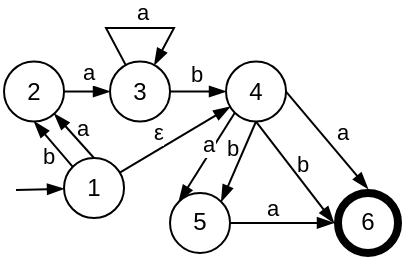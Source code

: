 <mxfile version="22.0.0" type="device">
  <diagram name="Страница — 1" id="OFkjJMPrs0O_vb34kiXz">
    <mxGraphModel dx="-806" dy="780" grid="0" gridSize="10" guides="1" tooltips="1" connect="1" arrows="1" fold="1" page="0" pageScale="1" pageWidth="827" pageHeight="1169" math="0" shadow="0">
      <root>
        <mxCell id="0" />
        <mxCell id="1" parent="0" />
        <mxCell id="RB9qQkZ6Mr-YbvBWjPKB-63" style="edgeStyle=none;shape=connector;rounded=0;orthogonalLoop=1;jettySize=auto;html=1;labelBackgroundColor=none;strokeColor=#000000;align=center;verticalAlign=middle;fontFamily=Helvetica;fontSize=11;fontColor=#000000;endArrow=blockThin;endFill=1;exitX=0.5;exitY=0;exitDx=0;exitDy=0;" parent="1" source="RB9qQkZ6Mr-YbvBWjPKB-65" target="RB9qQkZ6Mr-YbvBWjPKB-66" edge="1">
          <mxGeometry relative="1" as="geometry" />
        </mxCell>
        <mxCell id="RB9qQkZ6Mr-YbvBWjPKB-64" value="a" style="edgeLabel;html=1;align=center;verticalAlign=middle;resizable=0;points=[];fontSize=11;fontFamily=Helvetica;fontColor=#000000;labelBackgroundColor=none;" parent="RB9qQkZ6Mr-YbvBWjPKB-63" vertex="1" connectable="0">
          <mxGeometry x="0.063" y="-1" relative="1" as="geometry">
            <mxPoint x="4" y="-3" as="offset" />
          </mxGeometry>
        </mxCell>
        <mxCell id="RB9qQkZ6Mr-YbvBWjPKB-65" value="1" style="ellipse;whiteSpace=wrap;html=1;fontColor=#000000;strokeColor=#000000;fillColor=none;" parent="1" vertex="1">
          <mxGeometry x="1704.01" y="192.0" width="30" height="30" as="geometry" />
        </mxCell>
        <mxCell id="RB9qQkZ6Mr-YbvBWjPKB-66" value="2" style="ellipse;whiteSpace=wrap;html=1;fontColor=#000000;strokeColor=#000000;strokeWidth=1;perimeterSpacing=0;fillColor=none;" parent="1" vertex="1">
          <mxGeometry x="1674.01" y="143.76" width="30" height="30" as="geometry" />
        </mxCell>
        <mxCell id="RB9qQkZ6Mr-YbvBWjPKB-67" style="edgeStyle=none;shape=connector;rounded=0;orthogonalLoop=1;jettySize=auto;html=1;labelBackgroundColor=none;strokeColor=#000000;align=center;verticalAlign=middle;fontFamily=Helvetica;fontSize=11;fontColor=#000000;endArrow=blockThin;endFill=1;exitX=0;exitY=0;exitDx=0;exitDy=0;entryX=0.5;entryY=1;entryDx=0;entryDy=0;" parent="1" source="RB9qQkZ6Mr-YbvBWjPKB-65" target="RB9qQkZ6Mr-YbvBWjPKB-66" edge="1">
          <mxGeometry relative="1" as="geometry">
            <mxPoint x="1635.4" y="195.37" as="sourcePoint" />
            <mxPoint x="1684.4" y="195.37" as="targetPoint" />
          </mxGeometry>
        </mxCell>
        <mxCell id="RB9qQkZ6Mr-YbvBWjPKB-68" value="b" style="edgeLabel;html=1;align=center;verticalAlign=middle;resizable=0;points=[];fontSize=11;fontFamily=Helvetica;fontColor=#000000;labelBackgroundColor=none;" parent="RB9qQkZ6Mr-YbvBWjPKB-67" vertex="1" connectable="0">
          <mxGeometry x="0.063" y="-1" relative="1" as="geometry">
            <mxPoint x="-3" y="7" as="offset" />
          </mxGeometry>
        </mxCell>
        <mxCell id="RB9qQkZ6Mr-YbvBWjPKB-69" style="edgeStyle=none;shape=connector;rounded=0;orthogonalLoop=1;jettySize=auto;html=1;labelBackgroundColor=none;strokeColor=#000000;align=center;verticalAlign=middle;fontFamily=Helvetica;fontSize=11;fontColor=#000000;endArrow=blockThin;endFill=1;" parent="1" source="RB9qQkZ6Mr-YbvBWjPKB-66" target="RB9qQkZ6Mr-YbvBWjPKB-73" edge="1">
          <mxGeometry relative="1" as="geometry">
            <mxPoint x="1767.01" y="158.76" as="sourcePoint" />
            <mxPoint x="1810.01" y="196.54" as="targetPoint" />
          </mxGeometry>
        </mxCell>
        <mxCell id="RB9qQkZ6Mr-YbvBWjPKB-70" value="a" style="edgeLabel;html=1;align=center;verticalAlign=middle;resizable=0;points=[];fontSize=11;fontFamily=Helvetica;fontColor=#000000;" parent="RB9qQkZ6Mr-YbvBWjPKB-69" vertex="1" connectable="0">
          <mxGeometry x="-0.107" y="2" relative="1" as="geometry">
            <mxPoint x="1" y="-8" as="offset" />
          </mxGeometry>
        </mxCell>
        <mxCell id="RB9qQkZ6Mr-YbvBWjPKB-71" style="edgeStyle=none;shape=connector;rounded=0;orthogonalLoop=1;jettySize=auto;html=1;labelBackgroundColor=none;strokeColor=#000000;align=center;verticalAlign=middle;fontFamily=Helvetica;fontSize=11;fontColor=#000000;endArrow=blockThin;endFill=1;" parent="1" source="RB9qQkZ6Mr-YbvBWjPKB-73" target="RB9qQkZ6Mr-YbvBWjPKB-78" edge="1">
          <mxGeometry relative="1" as="geometry" />
        </mxCell>
        <mxCell id="RB9qQkZ6Mr-YbvBWjPKB-72" value="b" style="edgeLabel;html=1;align=center;verticalAlign=middle;resizable=0;points=[];fontSize=11;fontFamily=Helvetica;fontColor=#000000;labelBackgroundColor=none;" parent="RB9qQkZ6Mr-YbvBWjPKB-71" vertex="1" connectable="0">
          <mxGeometry x="-0.052" relative="1" as="geometry">
            <mxPoint x="-1" y="-9" as="offset" />
          </mxGeometry>
        </mxCell>
        <mxCell id="RB9qQkZ6Mr-YbvBWjPKB-73" value="3" style="ellipse;whiteSpace=wrap;html=1;fontColor=#000000;strokeColor=#000000;fillColor=none;" parent="1" vertex="1">
          <mxGeometry x="1727.01" y="143.76" width="30" height="30" as="geometry" />
        </mxCell>
        <mxCell id="RB9qQkZ6Mr-YbvBWjPKB-74" style="edgeStyle=none;shape=connector;rounded=0;orthogonalLoop=1;jettySize=auto;html=1;labelBackgroundColor=none;strokeColor=#000000;align=center;verticalAlign=middle;fontFamily=Helvetica;fontSize=11;fontColor=#000000;endArrow=blockThin;endFill=1;" parent="1" source="RB9qQkZ6Mr-YbvBWjPKB-73" target="RB9qQkZ6Mr-YbvBWjPKB-73" edge="1">
          <mxGeometry relative="1" as="geometry">
            <mxPoint x="1734.01" y="201.54" as="sourcePoint" />
            <mxPoint x="1760.01" y="201.54" as="targetPoint" />
            <Array as="points">
              <mxPoint x="1725.01" y="127.0" />
              <mxPoint x="1759.01" y="127.0" />
            </Array>
          </mxGeometry>
        </mxCell>
        <mxCell id="RB9qQkZ6Mr-YbvBWjPKB-75" value="a" style="edgeLabel;html=1;align=center;verticalAlign=middle;resizable=0;points=[];fontSize=11;fontFamily=Helvetica;fontColor=#000000;" parent="RB9qQkZ6Mr-YbvBWjPKB-74" vertex="1" connectable="0">
          <mxGeometry x="-0.107" y="2" relative="1" as="geometry">
            <mxPoint x="5" y="-6" as="offset" />
          </mxGeometry>
        </mxCell>
        <mxCell id="RB9qQkZ6Mr-YbvBWjPKB-76" style="edgeStyle=none;shape=connector;rounded=0;orthogonalLoop=1;jettySize=auto;html=1;labelBackgroundColor=none;strokeColor=#000000;align=center;verticalAlign=middle;fontFamily=Helvetica;fontSize=11;fontColor=#000000;endArrow=blockThin;endFill=1;" parent="1" source="RB9qQkZ6Mr-YbvBWjPKB-65" target="RB9qQkZ6Mr-YbvBWjPKB-78" edge="1">
          <mxGeometry relative="1" as="geometry">
            <mxPoint x="1640.01" y="244.01" as="sourcePoint" />
            <mxPoint x="1805.01" y="246.01" as="targetPoint" />
          </mxGeometry>
        </mxCell>
        <mxCell id="RB9qQkZ6Mr-YbvBWjPKB-77" value="ε" style="edgeLabel;html=1;align=center;verticalAlign=middle;resizable=0;points=[];fontSize=11;fontFamily=Helvetica;fontColor=#000000;" parent="RB9qQkZ6Mr-YbvBWjPKB-76" vertex="1" connectable="0">
          <mxGeometry x="0.063" y="-1" relative="1" as="geometry">
            <mxPoint x="-11" y="-4" as="offset" />
          </mxGeometry>
        </mxCell>
        <mxCell id="RB9qQkZ6Mr-YbvBWjPKB-78" value="4" style="ellipse;whiteSpace=wrap;html=1;fontColor=#000000;strokeColor=#000000;strokeWidth=1;perimeterSpacing=0;fillColor=none;" parent="1" vertex="1">
          <mxGeometry x="1785.01" y="143.76" width="30" height="30" as="geometry" />
        </mxCell>
        <mxCell id="RB9qQkZ6Mr-YbvBWjPKB-79" style="edgeStyle=none;shape=connector;rounded=0;orthogonalLoop=1;jettySize=auto;html=1;labelBackgroundColor=none;strokeColor=#000000;align=center;verticalAlign=middle;fontFamily=Helvetica;fontSize=11;fontColor=#000000;endArrow=blockThin;endFill=1;exitX=0;exitY=1;exitDx=0;exitDy=0;entryX=0;entryY=0;entryDx=0;entryDy=0;" parent="1" source="RB9qQkZ6Mr-YbvBWjPKB-78" target="RB9qQkZ6Mr-YbvBWjPKB-81" edge="1">
          <mxGeometry relative="1" as="geometry">
            <mxPoint x="1884.617" y="146.003" as="sourcePoint" />
          </mxGeometry>
        </mxCell>
        <mxCell id="RB9qQkZ6Mr-YbvBWjPKB-80" value="a" style="edgeLabel;html=1;align=center;verticalAlign=middle;resizable=0;points=[];fontSize=11;fontFamily=Helvetica;fontColor=#000000;" parent="RB9qQkZ6Mr-YbvBWjPKB-79" vertex="1" connectable="0">
          <mxGeometry x="0.063" y="-1" relative="1" as="geometry">
            <mxPoint x="2" y="-8" as="offset" />
          </mxGeometry>
        </mxCell>
        <mxCell id="RB9qQkZ6Mr-YbvBWjPKB-81" value="5" style="ellipse;whiteSpace=wrap;html=1;fontColor=#000000;strokeColor=#000000;strokeWidth=1;perimeterSpacing=0;fillColor=none;" parent="1" vertex="1">
          <mxGeometry x="1757.01" y="209.45" width="30" height="30" as="geometry" />
        </mxCell>
        <mxCell id="RB9qQkZ6Mr-YbvBWjPKB-82" style="edgeStyle=none;shape=connector;rounded=0;orthogonalLoop=1;jettySize=auto;html=1;labelBackgroundColor=none;strokeColor=#000000;align=center;verticalAlign=middle;fontFamily=Helvetica;fontSize=11;fontColor=#000000;endArrow=blockThin;endFill=1;exitX=0.5;exitY=1;exitDx=0;exitDy=0;entryX=1;entryY=0;entryDx=0;entryDy=0;" parent="1" source="RB9qQkZ6Mr-YbvBWjPKB-78" target="RB9qQkZ6Mr-YbvBWjPKB-81" edge="1">
          <mxGeometry relative="1" as="geometry">
            <mxPoint x="1884.617" y="167.217" as="sourcePoint" />
            <mxPoint x="1938.4" y="193.22" as="targetPoint" />
          </mxGeometry>
        </mxCell>
        <mxCell id="RB9qQkZ6Mr-YbvBWjPKB-83" value="b" style="edgeLabel;html=1;align=center;verticalAlign=middle;resizable=0;points=[];fontSize=11;fontFamily=Helvetica;fontColor=#000000;labelBackgroundColor=none;" parent="RB9qQkZ6Mr-YbvBWjPKB-82" vertex="1" connectable="0">
          <mxGeometry x="0.063" y="-1" relative="1" as="geometry">
            <mxPoint x="-2" y="-8" as="offset" />
          </mxGeometry>
        </mxCell>
        <mxCell id="RB9qQkZ6Mr-YbvBWjPKB-84" style="edgeStyle=none;shape=connector;rounded=0;orthogonalLoop=1;jettySize=auto;html=1;labelBackgroundColor=none;strokeColor=#000000;align=center;verticalAlign=middle;fontFamily=Helvetica;fontSize=11;fontColor=#000000;endArrow=blockThin;endFill=1;" parent="1" source="RB9qQkZ6Mr-YbvBWjPKB-81" target="RB9qQkZ6Mr-YbvBWjPKB-90" edge="1">
          <mxGeometry relative="1" as="geometry">
            <mxPoint x="1837.977" y="197.989" as="sourcePoint" />
            <mxPoint x="1881.894" y="139.381" as="targetPoint" />
          </mxGeometry>
        </mxCell>
        <mxCell id="RB9qQkZ6Mr-YbvBWjPKB-85" value="a" style="edgeLabel;html=1;align=center;verticalAlign=middle;resizable=0;points=[];fontSize=11;fontFamily=Helvetica;fontColor=#000000;" parent="RB9qQkZ6Mr-YbvBWjPKB-84" vertex="1" connectable="0">
          <mxGeometry x="-0.107" y="2" relative="1" as="geometry">
            <mxPoint x="-2" y="-6" as="offset" />
          </mxGeometry>
        </mxCell>
        <mxCell id="RB9qQkZ6Mr-YbvBWjPKB-88" style="edgeStyle=none;shape=connector;rounded=0;orthogonalLoop=1;jettySize=auto;html=1;labelBackgroundColor=none;strokeColor=#000000;align=center;verticalAlign=middle;fontFamily=Helvetica;fontSize=11;fontColor=#000000;endArrow=blockThin;endFill=1;entryX=0.5;entryY=0;entryDx=0;entryDy=0;exitX=1;exitY=0.5;exitDx=0;exitDy=0;" parent="1" source="RB9qQkZ6Mr-YbvBWjPKB-78" target="RB9qQkZ6Mr-YbvBWjPKB-90" edge="1">
          <mxGeometry relative="1" as="geometry">
            <mxPoint x="1817.01" y="134.48" as="sourcePoint" />
            <mxPoint x="1899.37" y="147.39" as="targetPoint" />
          </mxGeometry>
        </mxCell>
        <mxCell id="RB9qQkZ6Mr-YbvBWjPKB-89" value="a" style="edgeLabel;html=1;align=center;verticalAlign=middle;resizable=0;points=[];fontSize=11;fontFamily=Helvetica;fontColor=#000000;labelBackgroundColor=none;" parent="RB9qQkZ6Mr-YbvBWjPKB-88" vertex="1" connectable="0">
          <mxGeometry x="0.063" y="-1" relative="1" as="geometry">
            <mxPoint x="7" y="-7" as="offset" />
          </mxGeometry>
        </mxCell>
        <mxCell id="RB9qQkZ6Mr-YbvBWjPKB-90" value="6" style="ellipse;whiteSpace=wrap;html=1;fontColor=#000000;strokeColor=#000000;strokeWidth=4;perimeterSpacing=2;fillColor=none;" parent="1" vertex="1">
          <mxGeometry x="1841.0" y="209.45" width="30" height="30" as="geometry" />
        </mxCell>
        <mxCell id="RB9qQkZ6Mr-YbvBWjPKB-91" style="edgeStyle=none;shape=connector;rounded=0;orthogonalLoop=1;jettySize=auto;html=1;labelBackgroundColor=none;strokeColor=#000000;align=center;verticalAlign=middle;fontFamily=Helvetica;fontSize=11;fontColor=#000000;endArrow=blockThin;endFill=1;exitX=0.5;exitY=1;exitDx=0;exitDy=0;entryX=0;entryY=0.5;entryDx=0;entryDy=0;" parent="1" source="RB9qQkZ6Mr-YbvBWjPKB-78" target="RB9qQkZ6Mr-YbvBWjPKB-90" edge="1">
          <mxGeometry relative="1" as="geometry">
            <mxPoint x="1832.007" y="154.477" as="sourcePoint" />
            <mxPoint x="1930.293" y="154.477" as="targetPoint" />
          </mxGeometry>
        </mxCell>
        <mxCell id="RB9qQkZ6Mr-YbvBWjPKB-92" value="b" style="edgeLabel;html=1;align=center;verticalAlign=middle;resizable=0;points=[];fontSize=11;fontFamily=Helvetica;fontColor=#000000;labelBackgroundColor=none;" parent="RB9qQkZ6Mr-YbvBWjPKB-91" vertex="1" connectable="0">
          <mxGeometry x="0.063" y="-1" relative="1" as="geometry">
            <mxPoint x="3" y="-7" as="offset" />
          </mxGeometry>
        </mxCell>
        <mxCell id="RB9qQkZ6Mr-YbvBWjPKB-99" style="edgeStyle=none;shape=connector;rounded=0;orthogonalLoop=1;jettySize=auto;html=1;labelBackgroundColor=none;strokeColor=#000000;align=center;verticalAlign=middle;fontFamily=Helvetica;fontSize=11;fontColor=#000000;endArrow=blockThin;endFill=1;" parent="1" target="RB9qQkZ6Mr-YbvBWjPKB-65" edge="1">
          <mxGeometry relative="1" as="geometry">
            <mxPoint x="1680" y="208" as="sourcePoint" />
            <mxPoint x="1708.38" y="279.35" as="targetPoint" />
          </mxGeometry>
        </mxCell>
      </root>
    </mxGraphModel>
  </diagram>
</mxfile>
